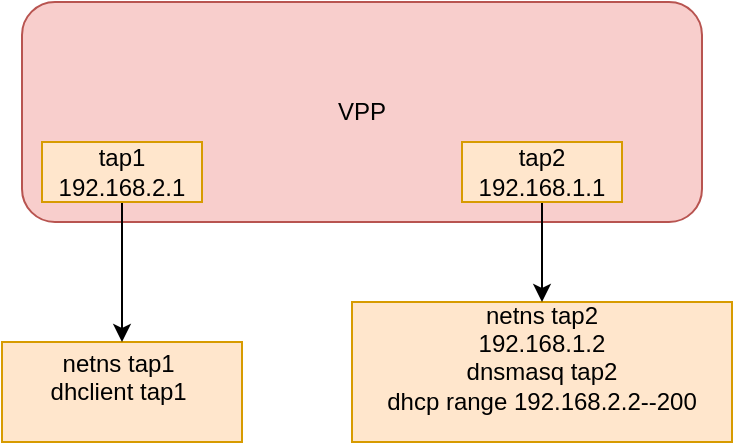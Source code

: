<mxfile version="24.8.4">
  <diagram name="第 1 页" id="Gntc-s0iYA17Y_jlXIX2">
    <mxGraphModel dx="954" dy="521" grid="1" gridSize="10" guides="1" tooltips="1" connect="1" arrows="1" fold="1" page="1" pageScale="1" pageWidth="827" pageHeight="1169" math="0" shadow="0">
      <root>
        <mxCell id="0" />
        <mxCell id="1" parent="0" />
        <mxCell id="cwmtlprhHorAUtGFIiAk-1" value="VPP" style="rounded=1;whiteSpace=wrap;html=1;fillColor=#f8cecc;strokeColor=#b85450;" vertex="1" parent="1">
          <mxGeometry x="250" y="180" width="340" height="110" as="geometry" />
        </mxCell>
        <mxCell id="cwmtlprhHorAUtGFIiAk-2" value="netns tap1&amp;nbsp;&lt;div&gt;dhclient tap1&amp;nbsp;&lt;/div&gt;&lt;div&gt;&lt;br&gt;&lt;/div&gt;" style="text;html=1;align=center;verticalAlign=middle;whiteSpace=wrap;rounded=0;fillColor=#ffe6cc;strokeColor=#d79b00;" vertex="1" parent="1">
          <mxGeometry x="240" y="350" width="120" height="50" as="geometry" />
        </mxCell>
        <mxCell id="cwmtlprhHorAUtGFIiAk-4" value="" style="edgeStyle=orthogonalEdgeStyle;rounded=0;orthogonalLoop=1;jettySize=auto;html=1;" edge="1" parent="1" source="cwmtlprhHorAUtGFIiAk-3" target="cwmtlprhHorAUtGFIiAk-2">
          <mxGeometry relative="1" as="geometry" />
        </mxCell>
        <mxCell id="cwmtlprhHorAUtGFIiAk-3" value="tap1&lt;div&gt;192.168.2.1&lt;/div&gt;" style="text;html=1;align=center;verticalAlign=middle;whiteSpace=wrap;rounded=0;strokeColor=#d79b00;fillColor=#ffe6cc;" vertex="1" parent="1">
          <mxGeometry x="260" y="250" width="80" height="30" as="geometry" />
        </mxCell>
        <mxCell id="cwmtlprhHorAUtGFIiAk-5" value="netns tap2&lt;div&gt;192.168.1.2&lt;/div&gt;&lt;div&gt;dnsmasq tap2&lt;/div&gt;&lt;div&gt;dhcp range 192.168.2.2--200&lt;/div&gt;&lt;div&gt;&lt;br&gt;&lt;/div&gt;" style="text;html=1;align=center;verticalAlign=middle;whiteSpace=wrap;rounded=0;fillColor=#ffe6cc;strokeColor=#d79b00;" vertex="1" parent="1">
          <mxGeometry x="415" y="330" width="190" height="70" as="geometry" />
        </mxCell>
        <mxCell id="cwmtlprhHorAUtGFIiAk-7" value="" style="edgeStyle=orthogonalEdgeStyle;rounded=0;orthogonalLoop=1;jettySize=auto;html=1;" edge="1" parent="1" source="cwmtlprhHorAUtGFIiAk-6" target="cwmtlprhHorAUtGFIiAk-5">
          <mxGeometry relative="1" as="geometry" />
        </mxCell>
        <mxCell id="cwmtlprhHorAUtGFIiAk-6" value="tap2&lt;div&gt;192.168.1.1&lt;/div&gt;" style="text;html=1;align=center;verticalAlign=middle;whiteSpace=wrap;rounded=0;strokeColor=#d79b00;fillColor=#ffe6cc;" vertex="1" parent="1">
          <mxGeometry x="470" y="250" width="80" height="30" as="geometry" />
        </mxCell>
      </root>
    </mxGraphModel>
  </diagram>
</mxfile>
